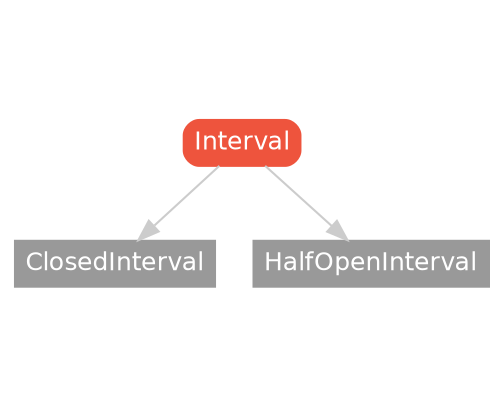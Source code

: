 strict digraph "Interval - Type Hierarchy - SwiftDoc.org" {
    pad="0.1,0.8"
    node [shape=box, style="filled,rounded", color="#999999", fillcolor="#999999", fontcolor=white, fontname=Helvetica, fontnames="Helvetica,sansserif", fontsize=12, margin="0.07,0.05", height="0.3"]
    edge [color="#cccccc"]
    "ClosedInterval" [URL="/type/ClosedInterval/hierarchy/", style=filled]
    "HalfOpenInterval" [URL="/type/HalfOpenInterval/hierarchy/", style=filled]
    "Interval" [URL="/protocol/Interval/", style="filled,rounded", fillcolor="#ee543d", color="#ee543d"]    "Interval" -> "ClosedInterval"
    "Interval" -> "HalfOpenInterval"
    subgraph Types {
        rank = max; "ClosedInterval"; "HalfOpenInterval";
    }
}